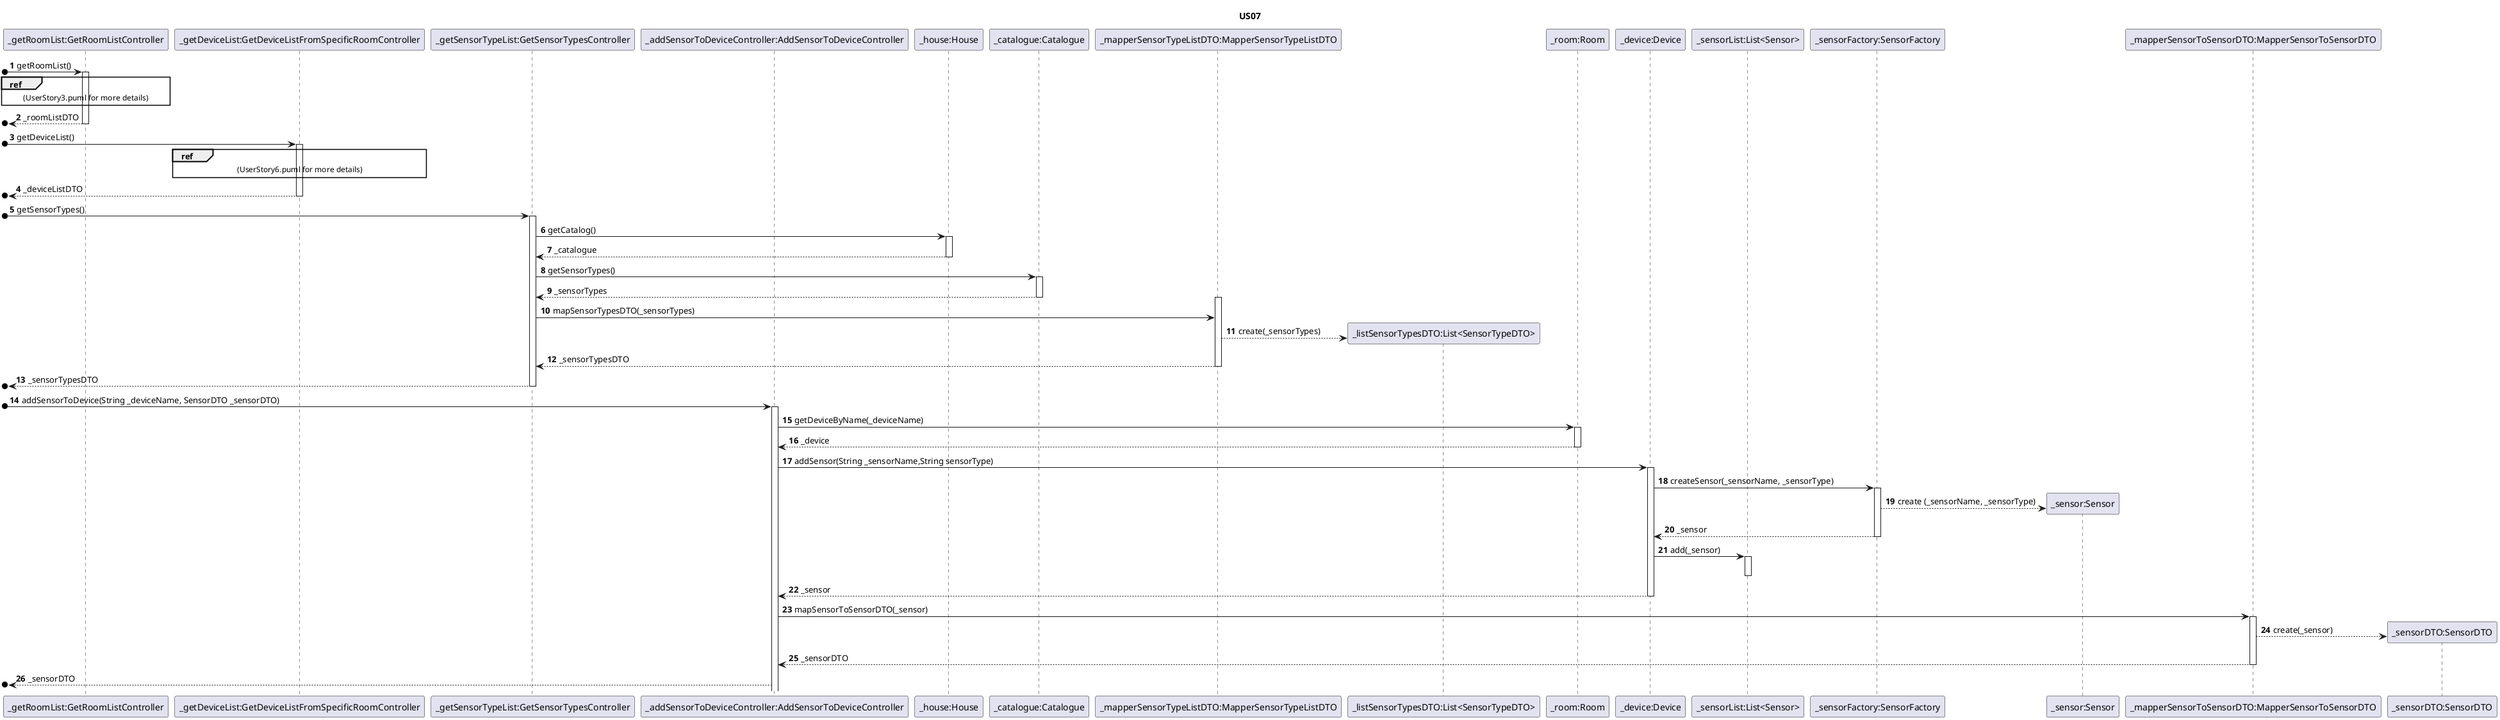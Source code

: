 @startuml
'https://plantuml.com/sequence-diagram

title US07

autonumber

/'
As a Power User [or Administrator], I want to add a sensor to an existing device in
a room. The sensor must be of a model of an existing type of sensor.
'/

participant "_getRoomList:GetRoomListController" as C
participant "_getDeviceList:GetDeviceListFromSpecificRoomController" as D
participant "_getSensorTypeList:GetSensorTypesController" as S
participant "_addSensorToDeviceController:AddSensorToDeviceController" as C7
participant "_house:House" as H
participant "_catalogue:Catalogue" as CAT
participant "_mapperSensorTypeListDTO:MapperSensorTypeListDTO" as M
participant "_listSensorTypesDTO:List<SensorTypeDTO>" as L
participant "_room:Room" as R
participant "_device:Device" as D1
participant "_sensorList:List<Sensor>" as SL
participant "_sensorFactory:SensorFactory" as F
participant "_sensor:Sensor" as S1
participant "_mapperSensorToSensorDTO:MapperSensorToSensorDTO" as M1
participant "_sensorDTO:SensorDTO" as S2

[o->C : getRoomList()
activate C
ref over C : (UserStory3.puml for more details)
[o<--C : _roomListDTO
deactivate C
[o->D : getDeviceList()
activate D
ref over D : (UserStory6.puml for more details)
[o<--D : _deviceListDTO
deactivate D
[o->S: getSensorTypes()
activate S
S->H : getCatalog()
activate H
H-->S : _catalogue
deactivate H
S->CAT : getSensorTypes()
activate CAT
CAT-->S : _sensorTypes
deactivate CAT
activate M
S->M : mapSensorTypesDTO(_sensorTypes)
M-->L** : create(_sensorTypes)

M-->S: _sensorTypesDTO
deactivate M
[o<--S : _sensorTypesDTO
deactivate S

[o->C7: addSensorToDevice(String _deviceName, SensorDTO _sensorDTO)
activate C7
C7->R: getDeviceByName(_deviceName)
activate R
R-->C7: _device
deactivate R
C7->D1: addSensor(String _sensorName,String sensorType)
activate D1
D1->F: createSensor(_sensorName, _sensorType)
activate F
F-->S1**: create (_sensorName, _sensorType)
F-->D1: _sensor
deactivate F
D1->SL: add(_sensor)
activate SL
deactivate SL
D1-->C7: _sensor
deactivate D1
C7->M1: mapSensorToSensorDTO(_sensor)
activate M1
M1-->S2**: create(_sensor)
M1-->C7: _sensorDTO
deactivate M1
[o<--C7: _sensorDTO
@enduml